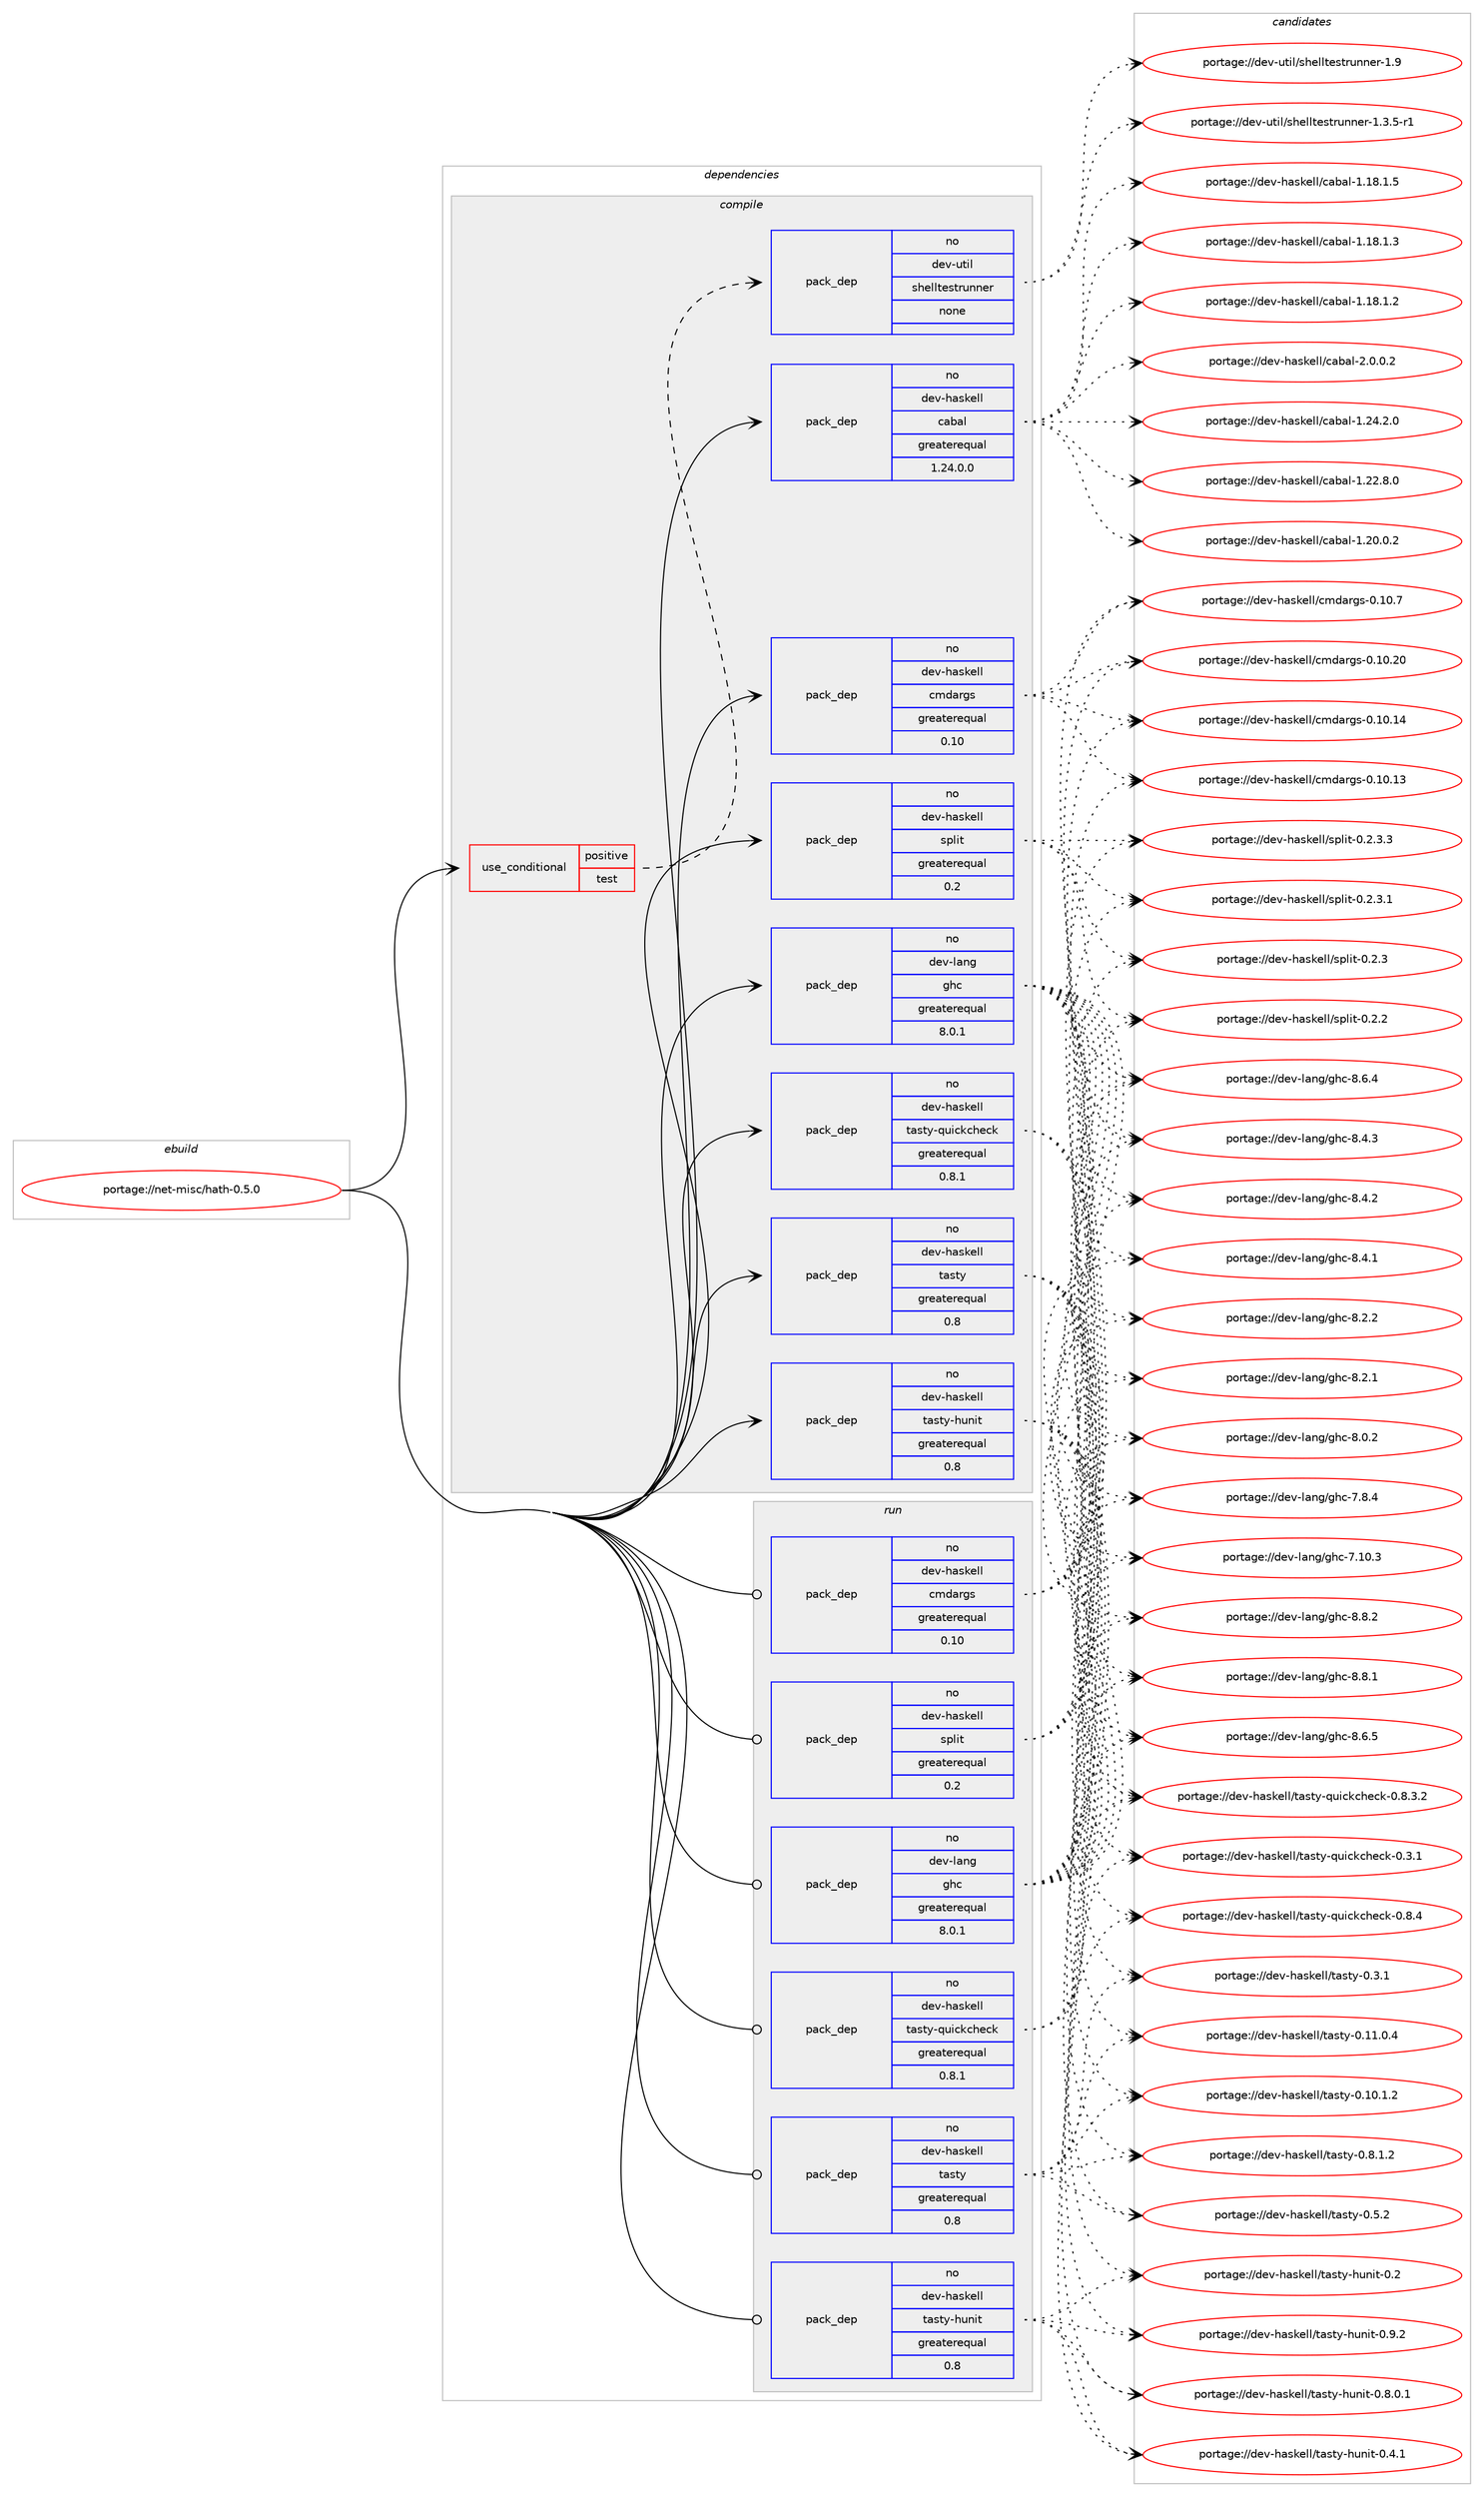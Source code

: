 digraph prolog {

# *************
# Graph options
# *************

newrank=true;
concentrate=true;
compound=true;
graph [rankdir=LR,fontname=Helvetica,fontsize=10,ranksep=1.5];#, ranksep=2.5, nodesep=0.2];
edge  [arrowhead=vee];
node  [fontname=Helvetica,fontsize=10];

# **********
# The ebuild
# **********

subgraph cluster_leftcol {
color=gray;
rank=same;
label=<<i>ebuild</i>>;
id [label="portage://net-misc/hath-0.5.0", color=red, width=4, href="../net-misc/hath-0.5.0.svg"];
}

# ****************
# The dependencies
# ****************

subgraph cluster_midcol {
color=gray;
label=<<i>dependencies</i>>;
subgraph cluster_compile {
fillcolor="#eeeeee";
style=filled;
label=<<i>compile</i>>;
subgraph cond9829 {
dependency52753 [label=<<TABLE BORDER="0" CELLBORDER="1" CELLSPACING="0" CELLPADDING="4"><TR><TD ROWSPAN="3" CELLPADDING="10">use_conditional</TD></TR><TR><TD>positive</TD></TR><TR><TD>test</TD></TR></TABLE>>, shape=none, color=red];
subgraph pack41849 {
dependency52754 [label=<<TABLE BORDER="0" CELLBORDER="1" CELLSPACING="0" CELLPADDING="4" WIDTH="220"><TR><TD ROWSPAN="6" CELLPADDING="30">pack_dep</TD></TR><TR><TD WIDTH="110">no</TD></TR><TR><TD>dev-util</TD></TR><TR><TD>shelltestrunner</TD></TR><TR><TD>none</TD></TR><TR><TD></TD></TR></TABLE>>, shape=none, color=blue];
}
dependency52753:e -> dependency52754:w [weight=20,style="dashed",arrowhead="vee"];
}
id:e -> dependency52753:w [weight=20,style="solid",arrowhead="vee"];
subgraph pack41850 {
dependency52755 [label=<<TABLE BORDER="0" CELLBORDER="1" CELLSPACING="0" CELLPADDING="4" WIDTH="220"><TR><TD ROWSPAN="6" CELLPADDING="30">pack_dep</TD></TR><TR><TD WIDTH="110">no</TD></TR><TR><TD>dev-haskell</TD></TR><TR><TD>cabal</TD></TR><TR><TD>greaterequal</TD></TR><TR><TD>1.24.0.0</TD></TR></TABLE>>, shape=none, color=blue];
}
id:e -> dependency52755:w [weight=20,style="solid",arrowhead="vee"];
subgraph pack41851 {
dependency52756 [label=<<TABLE BORDER="0" CELLBORDER="1" CELLSPACING="0" CELLPADDING="4" WIDTH="220"><TR><TD ROWSPAN="6" CELLPADDING="30">pack_dep</TD></TR><TR><TD WIDTH="110">no</TD></TR><TR><TD>dev-haskell</TD></TR><TR><TD>cmdargs</TD></TR><TR><TD>greaterequal</TD></TR><TR><TD>0.10</TD></TR></TABLE>>, shape=none, color=blue];
}
id:e -> dependency52756:w [weight=20,style="solid",arrowhead="vee"];
subgraph pack41852 {
dependency52757 [label=<<TABLE BORDER="0" CELLBORDER="1" CELLSPACING="0" CELLPADDING="4" WIDTH="220"><TR><TD ROWSPAN="6" CELLPADDING="30">pack_dep</TD></TR><TR><TD WIDTH="110">no</TD></TR><TR><TD>dev-haskell</TD></TR><TR><TD>split</TD></TR><TR><TD>greaterequal</TD></TR><TR><TD>0.2</TD></TR></TABLE>>, shape=none, color=blue];
}
id:e -> dependency52757:w [weight=20,style="solid",arrowhead="vee"];
subgraph pack41853 {
dependency52758 [label=<<TABLE BORDER="0" CELLBORDER="1" CELLSPACING="0" CELLPADDING="4" WIDTH="220"><TR><TD ROWSPAN="6" CELLPADDING="30">pack_dep</TD></TR><TR><TD WIDTH="110">no</TD></TR><TR><TD>dev-haskell</TD></TR><TR><TD>tasty</TD></TR><TR><TD>greaterequal</TD></TR><TR><TD>0.8</TD></TR></TABLE>>, shape=none, color=blue];
}
id:e -> dependency52758:w [weight=20,style="solid",arrowhead="vee"];
subgraph pack41854 {
dependency52759 [label=<<TABLE BORDER="0" CELLBORDER="1" CELLSPACING="0" CELLPADDING="4" WIDTH="220"><TR><TD ROWSPAN="6" CELLPADDING="30">pack_dep</TD></TR><TR><TD WIDTH="110">no</TD></TR><TR><TD>dev-haskell</TD></TR><TR><TD>tasty-hunit</TD></TR><TR><TD>greaterequal</TD></TR><TR><TD>0.8</TD></TR></TABLE>>, shape=none, color=blue];
}
id:e -> dependency52759:w [weight=20,style="solid",arrowhead="vee"];
subgraph pack41855 {
dependency52760 [label=<<TABLE BORDER="0" CELLBORDER="1" CELLSPACING="0" CELLPADDING="4" WIDTH="220"><TR><TD ROWSPAN="6" CELLPADDING="30">pack_dep</TD></TR><TR><TD WIDTH="110">no</TD></TR><TR><TD>dev-haskell</TD></TR><TR><TD>tasty-quickcheck</TD></TR><TR><TD>greaterequal</TD></TR><TR><TD>0.8.1</TD></TR></TABLE>>, shape=none, color=blue];
}
id:e -> dependency52760:w [weight=20,style="solid",arrowhead="vee"];
subgraph pack41856 {
dependency52761 [label=<<TABLE BORDER="0" CELLBORDER="1" CELLSPACING="0" CELLPADDING="4" WIDTH="220"><TR><TD ROWSPAN="6" CELLPADDING="30">pack_dep</TD></TR><TR><TD WIDTH="110">no</TD></TR><TR><TD>dev-lang</TD></TR><TR><TD>ghc</TD></TR><TR><TD>greaterequal</TD></TR><TR><TD>8.0.1</TD></TR></TABLE>>, shape=none, color=blue];
}
id:e -> dependency52761:w [weight=20,style="solid",arrowhead="vee"];
}
subgraph cluster_compileandrun {
fillcolor="#eeeeee";
style=filled;
label=<<i>compile and run</i>>;
}
subgraph cluster_run {
fillcolor="#eeeeee";
style=filled;
label=<<i>run</i>>;
subgraph pack41857 {
dependency52762 [label=<<TABLE BORDER="0" CELLBORDER="1" CELLSPACING="0" CELLPADDING="4" WIDTH="220"><TR><TD ROWSPAN="6" CELLPADDING="30">pack_dep</TD></TR><TR><TD WIDTH="110">no</TD></TR><TR><TD>dev-haskell</TD></TR><TR><TD>cmdargs</TD></TR><TR><TD>greaterequal</TD></TR><TR><TD>0.10</TD></TR></TABLE>>, shape=none, color=blue];
}
id:e -> dependency52762:w [weight=20,style="solid",arrowhead="odot"];
subgraph pack41858 {
dependency52763 [label=<<TABLE BORDER="0" CELLBORDER="1" CELLSPACING="0" CELLPADDING="4" WIDTH="220"><TR><TD ROWSPAN="6" CELLPADDING="30">pack_dep</TD></TR><TR><TD WIDTH="110">no</TD></TR><TR><TD>dev-haskell</TD></TR><TR><TD>split</TD></TR><TR><TD>greaterequal</TD></TR><TR><TD>0.2</TD></TR></TABLE>>, shape=none, color=blue];
}
id:e -> dependency52763:w [weight=20,style="solid",arrowhead="odot"];
subgraph pack41859 {
dependency52764 [label=<<TABLE BORDER="0" CELLBORDER="1" CELLSPACING="0" CELLPADDING="4" WIDTH="220"><TR><TD ROWSPAN="6" CELLPADDING="30">pack_dep</TD></TR><TR><TD WIDTH="110">no</TD></TR><TR><TD>dev-haskell</TD></TR><TR><TD>tasty</TD></TR><TR><TD>greaterequal</TD></TR><TR><TD>0.8</TD></TR></TABLE>>, shape=none, color=blue];
}
id:e -> dependency52764:w [weight=20,style="solid",arrowhead="odot"];
subgraph pack41860 {
dependency52765 [label=<<TABLE BORDER="0" CELLBORDER="1" CELLSPACING="0" CELLPADDING="4" WIDTH="220"><TR><TD ROWSPAN="6" CELLPADDING="30">pack_dep</TD></TR><TR><TD WIDTH="110">no</TD></TR><TR><TD>dev-haskell</TD></TR><TR><TD>tasty-hunit</TD></TR><TR><TD>greaterequal</TD></TR><TR><TD>0.8</TD></TR></TABLE>>, shape=none, color=blue];
}
id:e -> dependency52765:w [weight=20,style="solid",arrowhead="odot"];
subgraph pack41861 {
dependency52766 [label=<<TABLE BORDER="0" CELLBORDER="1" CELLSPACING="0" CELLPADDING="4" WIDTH="220"><TR><TD ROWSPAN="6" CELLPADDING="30">pack_dep</TD></TR><TR><TD WIDTH="110">no</TD></TR><TR><TD>dev-haskell</TD></TR><TR><TD>tasty-quickcheck</TD></TR><TR><TD>greaterequal</TD></TR><TR><TD>0.8.1</TD></TR></TABLE>>, shape=none, color=blue];
}
id:e -> dependency52766:w [weight=20,style="solid",arrowhead="odot"];
subgraph pack41862 {
dependency52767 [label=<<TABLE BORDER="0" CELLBORDER="1" CELLSPACING="0" CELLPADDING="4" WIDTH="220"><TR><TD ROWSPAN="6" CELLPADDING="30">pack_dep</TD></TR><TR><TD WIDTH="110">no</TD></TR><TR><TD>dev-lang</TD></TR><TR><TD>ghc</TD></TR><TR><TD>greaterequal</TD></TR><TR><TD>8.0.1</TD></TR></TABLE>>, shape=none, color=blue];
}
id:e -> dependency52767:w [weight=20,style="solid",arrowhead="odot"];
}
}

# **************
# The candidates
# **************

subgraph cluster_choices {
rank=same;
color=gray;
label=<<i>candidates</i>>;

subgraph choice41849 {
color=black;
nodesep=1;
choice100101118451171161051084711510410110810811610111511611411711011010111445494657 [label="portage://dev-util/shelltestrunner-1.9", color=red, width=4,href="../dev-util/shelltestrunner-1.9.svg"];
choice10010111845117116105108471151041011081081161011151161141171101101011144549465146534511449 [label="portage://dev-util/shelltestrunner-1.3.5-r1", color=red, width=4,href="../dev-util/shelltestrunner-1.3.5-r1.svg"];
dependency52754:e -> choice100101118451171161051084711510410110810811610111511611411711011010111445494657:w [style=dotted,weight="100"];
dependency52754:e -> choice10010111845117116105108471151041011081081161011151161141171101101011144549465146534511449:w [style=dotted,weight="100"];
}
subgraph choice41850 {
color=black;
nodesep=1;
choice100101118451049711510710110810847999798971084550464846484650 [label="portage://dev-haskell/cabal-2.0.0.2", color=red, width=4,href="../dev-haskell/cabal-2.0.0.2.svg"];
choice10010111845104971151071011081084799979897108454946505246504648 [label="portage://dev-haskell/cabal-1.24.2.0", color=red, width=4,href="../dev-haskell/cabal-1.24.2.0.svg"];
choice10010111845104971151071011081084799979897108454946505046564648 [label="portage://dev-haskell/cabal-1.22.8.0", color=red, width=4,href="../dev-haskell/cabal-1.22.8.0.svg"];
choice10010111845104971151071011081084799979897108454946504846484650 [label="portage://dev-haskell/cabal-1.20.0.2", color=red, width=4,href="../dev-haskell/cabal-1.20.0.2.svg"];
choice10010111845104971151071011081084799979897108454946495646494653 [label="portage://dev-haskell/cabal-1.18.1.5", color=red, width=4,href="../dev-haskell/cabal-1.18.1.5.svg"];
choice10010111845104971151071011081084799979897108454946495646494651 [label="portage://dev-haskell/cabal-1.18.1.3", color=red, width=4,href="../dev-haskell/cabal-1.18.1.3.svg"];
choice10010111845104971151071011081084799979897108454946495646494650 [label="portage://dev-haskell/cabal-1.18.1.2", color=red, width=4,href="../dev-haskell/cabal-1.18.1.2.svg"];
dependency52755:e -> choice100101118451049711510710110810847999798971084550464846484650:w [style=dotted,weight="100"];
dependency52755:e -> choice10010111845104971151071011081084799979897108454946505246504648:w [style=dotted,weight="100"];
dependency52755:e -> choice10010111845104971151071011081084799979897108454946505046564648:w [style=dotted,weight="100"];
dependency52755:e -> choice10010111845104971151071011081084799979897108454946504846484650:w [style=dotted,weight="100"];
dependency52755:e -> choice10010111845104971151071011081084799979897108454946495646494653:w [style=dotted,weight="100"];
dependency52755:e -> choice10010111845104971151071011081084799979897108454946495646494651:w [style=dotted,weight="100"];
dependency52755:e -> choice10010111845104971151071011081084799979897108454946495646494650:w [style=dotted,weight="100"];
}
subgraph choice41851 {
color=black;
nodesep=1;
choice100101118451049711510710110810847991091009711410311545484649484655 [label="portage://dev-haskell/cmdargs-0.10.7", color=red, width=4,href="../dev-haskell/cmdargs-0.10.7.svg"];
choice10010111845104971151071011081084799109100971141031154548464948465048 [label="portage://dev-haskell/cmdargs-0.10.20", color=red, width=4,href="../dev-haskell/cmdargs-0.10.20.svg"];
choice10010111845104971151071011081084799109100971141031154548464948464952 [label="portage://dev-haskell/cmdargs-0.10.14", color=red, width=4,href="../dev-haskell/cmdargs-0.10.14.svg"];
choice10010111845104971151071011081084799109100971141031154548464948464951 [label="portage://dev-haskell/cmdargs-0.10.13", color=red, width=4,href="../dev-haskell/cmdargs-0.10.13.svg"];
dependency52756:e -> choice100101118451049711510710110810847991091009711410311545484649484655:w [style=dotted,weight="100"];
dependency52756:e -> choice10010111845104971151071011081084799109100971141031154548464948465048:w [style=dotted,weight="100"];
dependency52756:e -> choice10010111845104971151071011081084799109100971141031154548464948464952:w [style=dotted,weight="100"];
dependency52756:e -> choice10010111845104971151071011081084799109100971141031154548464948464951:w [style=dotted,weight="100"];
}
subgraph choice41852 {
color=black;
nodesep=1;
choice1001011184510497115107101108108471151121081051164548465046514651 [label="portage://dev-haskell/split-0.2.3.3", color=red, width=4,href="../dev-haskell/split-0.2.3.3.svg"];
choice1001011184510497115107101108108471151121081051164548465046514649 [label="portage://dev-haskell/split-0.2.3.1", color=red, width=4,href="../dev-haskell/split-0.2.3.1.svg"];
choice100101118451049711510710110810847115112108105116454846504651 [label="portage://dev-haskell/split-0.2.3", color=red, width=4,href="../dev-haskell/split-0.2.3.svg"];
choice100101118451049711510710110810847115112108105116454846504650 [label="portage://dev-haskell/split-0.2.2", color=red, width=4,href="../dev-haskell/split-0.2.2.svg"];
dependency52757:e -> choice1001011184510497115107101108108471151121081051164548465046514651:w [style=dotted,weight="100"];
dependency52757:e -> choice1001011184510497115107101108108471151121081051164548465046514649:w [style=dotted,weight="100"];
dependency52757:e -> choice100101118451049711510710110810847115112108105116454846504651:w [style=dotted,weight="100"];
dependency52757:e -> choice100101118451049711510710110810847115112108105116454846504650:w [style=dotted,weight="100"];
}
subgraph choice41853 {
color=black;
nodesep=1;
choice100101118451049711510710110810847116971151161214548465646494650 [label="portage://dev-haskell/tasty-0.8.1.2", color=red, width=4,href="../dev-haskell/tasty-0.8.1.2.svg"];
choice10010111845104971151071011081084711697115116121454846534650 [label="portage://dev-haskell/tasty-0.5.2", color=red, width=4,href="../dev-haskell/tasty-0.5.2.svg"];
choice10010111845104971151071011081084711697115116121454846514649 [label="portage://dev-haskell/tasty-0.3.1", color=red, width=4,href="../dev-haskell/tasty-0.3.1.svg"];
choice10010111845104971151071011081084711697115116121454846494946484652 [label="portage://dev-haskell/tasty-0.11.0.4", color=red, width=4,href="../dev-haskell/tasty-0.11.0.4.svg"];
choice10010111845104971151071011081084711697115116121454846494846494650 [label="portage://dev-haskell/tasty-0.10.1.2", color=red, width=4,href="../dev-haskell/tasty-0.10.1.2.svg"];
dependency52758:e -> choice100101118451049711510710110810847116971151161214548465646494650:w [style=dotted,weight="100"];
dependency52758:e -> choice10010111845104971151071011081084711697115116121454846534650:w [style=dotted,weight="100"];
dependency52758:e -> choice10010111845104971151071011081084711697115116121454846514649:w [style=dotted,weight="100"];
dependency52758:e -> choice10010111845104971151071011081084711697115116121454846494946484652:w [style=dotted,weight="100"];
dependency52758:e -> choice10010111845104971151071011081084711697115116121454846494846494650:w [style=dotted,weight="100"];
}
subgraph choice41854 {
color=black;
nodesep=1;
choice1001011184510497115107101108108471169711511612145104117110105116454846574650 [label="portage://dev-haskell/tasty-hunit-0.9.2", color=red, width=4,href="../dev-haskell/tasty-hunit-0.9.2.svg"];
choice10010111845104971151071011081084711697115116121451041171101051164548465646484649 [label="portage://dev-haskell/tasty-hunit-0.8.0.1", color=red, width=4,href="../dev-haskell/tasty-hunit-0.8.0.1.svg"];
choice1001011184510497115107101108108471169711511612145104117110105116454846524649 [label="portage://dev-haskell/tasty-hunit-0.4.1", color=red, width=4,href="../dev-haskell/tasty-hunit-0.4.1.svg"];
choice100101118451049711510710110810847116971151161214510411711010511645484650 [label="portage://dev-haskell/tasty-hunit-0.2", color=red, width=4,href="../dev-haskell/tasty-hunit-0.2.svg"];
dependency52759:e -> choice1001011184510497115107101108108471169711511612145104117110105116454846574650:w [style=dotted,weight="100"];
dependency52759:e -> choice10010111845104971151071011081084711697115116121451041171101051164548465646484649:w [style=dotted,weight="100"];
dependency52759:e -> choice1001011184510497115107101108108471169711511612145104117110105116454846524649:w [style=dotted,weight="100"];
dependency52759:e -> choice100101118451049711510710110810847116971151161214510411711010511645484650:w [style=dotted,weight="100"];
}
subgraph choice41855 {
color=black;
nodesep=1;
choice1001011184510497115107101108108471169711511612145113117105991079910410199107454846564652 [label="portage://dev-haskell/tasty-quickcheck-0.8.4", color=red, width=4,href="../dev-haskell/tasty-quickcheck-0.8.4.svg"];
choice10010111845104971151071011081084711697115116121451131171059910799104101991074548465646514650 [label="portage://dev-haskell/tasty-quickcheck-0.8.3.2", color=red, width=4,href="../dev-haskell/tasty-quickcheck-0.8.3.2.svg"];
choice1001011184510497115107101108108471169711511612145113117105991079910410199107454846514649 [label="portage://dev-haskell/tasty-quickcheck-0.3.1", color=red, width=4,href="../dev-haskell/tasty-quickcheck-0.3.1.svg"];
dependency52760:e -> choice1001011184510497115107101108108471169711511612145113117105991079910410199107454846564652:w [style=dotted,weight="100"];
dependency52760:e -> choice10010111845104971151071011081084711697115116121451131171059910799104101991074548465646514650:w [style=dotted,weight="100"];
dependency52760:e -> choice1001011184510497115107101108108471169711511612145113117105991079910410199107454846514649:w [style=dotted,weight="100"];
}
subgraph choice41856 {
color=black;
nodesep=1;
choice10010111845108971101034710310499455646564650 [label="portage://dev-lang/ghc-8.8.2", color=red, width=4,href="../dev-lang/ghc-8.8.2.svg"];
choice10010111845108971101034710310499455646564649 [label="portage://dev-lang/ghc-8.8.1", color=red, width=4,href="../dev-lang/ghc-8.8.1.svg"];
choice10010111845108971101034710310499455646544653 [label="portage://dev-lang/ghc-8.6.5", color=red, width=4,href="../dev-lang/ghc-8.6.5.svg"];
choice10010111845108971101034710310499455646544652 [label="portage://dev-lang/ghc-8.6.4", color=red, width=4,href="../dev-lang/ghc-8.6.4.svg"];
choice10010111845108971101034710310499455646524651 [label="portage://dev-lang/ghc-8.4.3", color=red, width=4,href="../dev-lang/ghc-8.4.3.svg"];
choice10010111845108971101034710310499455646524650 [label="portage://dev-lang/ghc-8.4.2", color=red, width=4,href="../dev-lang/ghc-8.4.2.svg"];
choice10010111845108971101034710310499455646524649 [label="portage://dev-lang/ghc-8.4.1", color=red, width=4,href="../dev-lang/ghc-8.4.1.svg"];
choice10010111845108971101034710310499455646504650 [label="portage://dev-lang/ghc-8.2.2", color=red, width=4,href="../dev-lang/ghc-8.2.2.svg"];
choice10010111845108971101034710310499455646504649 [label="portage://dev-lang/ghc-8.2.1", color=red, width=4,href="../dev-lang/ghc-8.2.1.svg"];
choice10010111845108971101034710310499455646484650 [label="portage://dev-lang/ghc-8.0.2", color=red, width=4,href="../dev-lang/ghc-8.0.2.svg"];
choice10010111845108971101034710310499455546564652 [label="portage://dev-lang/ghc-7.8.4", color=red, width=4,href="../dev-lang/ghc-7.8.4.svg"];
choice1001011184510897110103471031049945554649484651 [label="portage://dev-lang/ghc-7.10.3", color=red, width=4,href="../dev-lang/ghc-7.10.3.svg"];
dependency52761:e -> choice10010111845108971101034710310499455646564650:w [style=dotted,weight="100"];
dependency52761:e -> choice10010111845108971101034710310499455646564649:w [style=dotted,weight="100"];
dependency52761:e -> choice10010111845108971101034710310499455646544653:w [style=dotted,weight="100"];
dependency52761:e -> choice10010111845108971101034710310499455646544652:w [style=dotted,weight="100"];
dependency52761:e -> choice10010111845108971101034710310499455646524651:w [style=dotted,weight="100"];
dependency52761:e -> choice10010111845108971101034710310499455646524650:w [style=dotted,weight="100"];
dependency52761:e -> choice10010111845108971101034710310499455646524649:w [style=dotted,weight="100"];
dependency52761:e -> choice10010111845108971101034710310499455646504650:w [style=dotted,weight="100"];
dependency52761:e -> choice10010111845108971101034710310499455646504649:w [style=dotted,weight="100"];
dependency52761:e -> choice10010111845108971101034710310499455646484650:w [style=dotted,weight="100"];
dependency52761:e -> choice10010111845108971101034710310499455546564652:w [style=dotted,weight="100"];
dependency52761:e -> choice1001011184510897110103471031049945554649484651:w [style=dotted,weight="100"];
}
subgraph choice41857 {
color=black;
nodesep=1;
choice100101118451049711510710110810847991091009711410311545484649484655 [label="portage://dev-haskell/cmdargs-0.10.7", color=red, width=4,href="../dev-haskell/cmdargs-0.10.7.svg"];
choice10010111845104971151071011081084799109100971141031154548464948465048 [label="portage://dev-haskell/cmdargs-0.10.20", color=red, width=4,href="../dev-haskell/cmdargs-0.10.20.svg"];
choice10010111845104971151071011081084799109100971141031154548464948464952 [label="portage://dev-haskell/cmdargs-0.10.14", color=red, width=4,href="../dev-haskell/cmdargs-0.10.14.svg"];
choice10010111845104971151071011081084799109100971141031154548464948464951 [label="portage://dev-haskell/cmdargs-0.10.13", color=red, width=4,href="../dev-haskell/cmdargs-0.10.13.svg"];
dependency52762:e -> choice100101118451049711510710110810847991091009711410311545484649484655:w [style=dotted,weight="100"];
dependency52762:e -> choice10010111845104971151071011081084799109100971141031154548464948465048:w [style=dotted,weight="100"];
dependency52762:e -> choice10010111845104971151071011081084799109100971141031154548464948464952:w [style=dotted,weight="100"];
dependency52762:e -> choice10010111845104971151071011081084799109100971141031154548464948464951:w [style=dotted,weight="100"];
}
subgraph choice41858 {
color=black;
nodesep=1;
choice1001011184510497115107101108108471151121081051164548465046514651 [label="portage://dev-haskell/split-0.2.3.3", color=red, width=4,href="../dev-haskell/split-0.2.3.3.svg"];
choice1001011184510497115107101108108471151121081051164548465046514649 [label="portage://dev-haskell/split-0.2.3.1", color=red, width=4,href="../dev-haskell/split-0.2.3.1.svg"];
choice100101118451049711510710110810847115112108105116454846504651 [label="portage://dev-haskell/split-0.2.3", color=red, width=4,href="../dev-haskell/split-0.2.3.svg"];
choice100101118451049711510710110810847115112108105116454846504650 [label="portage://dev-haskell/split-0.2.2", color=red, width=4,href="../dev-haskell/split-0.2.2.svg"];
dependency52763:e -> choice1001011184510497115107101108108471151121081051164548465046514651:w [style=dotted,weight="100"];
dependency52763:e -> choice1001011184510497115107101108108471151121081051164548465046514649:w [style=dotted,weight="100"];
dependency52763:e -> choice100101118451049711510710110810847115112108105116454846504651:w [style=dotted,weight="100"];
dependency52763:e -> choice100101118451049711510710110810847115112108105116454846504650:w [style=dotted,weight="100"];
}
subgraph choice41859 {
color=black;
nodesep=1;
choice100101118451049711510710110810847116971151161214548465646494650 [label="portage://dev-haskell/tasty-0.8.1.2", color=red, width=4,href="../dev-haskell/tasty-0.8.1.2.svg"];
choice10010111845104971151071011081084711697115116121454846534650 [label="portage://dev-haskell/tasty-0.5.2", color=red, width=4,href="../dev-haskell/tasty-0.5.2.svg"];
choice10010111845104971151071011081084711697115116121454846514649 [label="portage://dev-haskell/tasty-0.3.1", color=red, width=4,href="../dev-haskell/tasty-0.3.1.svg"];
choice10010111845104971151071011081084711697115116121454846494946484652 [label="portage://dev-haskell/tasty-0.11.0.4", color=red, width=4,href="../dev-haskell/tasty-0.11.0.4.svg"];
choice10010111845104971151071011081084711697115116121454846494846494650 [label="portage://dev-haskell/tasty-0.10.1.2", color=red, width=4,href="../dev-haskell/tasty-0.10.1.2.svg"];
dependency52764:e -> choice100101118451049711510710110810847116971151161214548465646494650:w [style=dotted,weight="100"];
dependency52764:e -> choice10010111845104971151071011081084711697115116121454846534650:w [style=dotted,weight="100"];
dependency52764:e -> choice10010111845104971151071011081084711697115116121454846514649:w [style=dotted,weight="100"];
dependency52764:e -> choice10010111845104971151071011081084711697115116121454846494946484652:w [style=dotted,weight="100"];
dependency52764:e -> choice10010111845104971151071011081084711697115116121454846494846494650:w [style=dotted,weight="100"];
}
subgraph choice41860 {
color=black;
nodesep=1;
choice1001011184510497115107101108108471169711511612145104117110105116454846574650 [label="portage://dev-haskell/tasty-hunit-0.9.2", color=red, width=4,href="../dev-haskell/tasty-hunit-0.9.2.svg"];
choice10010111845104971151071011081084711697115116121451041171101051164548465646484649 [label="portage://dev-haskell/tasty-hunit-0.8.0.1", color=red, width=4,href="../dev-haskell/tasty-hunit-0.8.0.1.svg"];
choice1001011184510497115107101108108471169711511612145104117110105116454846524649 [label="portage://dev-haskell/tasty-hunit-0.4.1", color=red, width=4,href="../dev-haskell/tasty-hunit-0.4.1.svg"];
choice100101118451049711510710110810847116971151161214510411711010511645484650 [label="portage://dev-haskell/tasty-hunit-0.2", color=red, width=4,href="../dev-haskell/tasty-hunit-0.2.svg"];
dependency52765:e -> choice1001011184510497115107101108108471169711511612145104117110105116454846574650:w [style=dotted,weight="100"];
dependency52765:e -> choice10010111845104971151071011081084711697115116121451041171101051164548465646484649:w [style=dotted,weight="100"];
dependency52765:e -> choice1001011184510497115107101108108471169711511612145104117110105116454846524649:w [style=dotted,weight="100"];
dependency52765:e -> choice100101118451049711510710110810847116971151161214510411711010511645484650:w [style=dotted,weight="100"];
}
subgraph choice41861 {
color=black;
nodesep=1;
choice1001011184510497115107101108108471169711511612145113117105991079910410199107454846564652 [label="portage://dev-haskell/tasty-quickcheck-0.8.4", color=red, width=4,href="../dev-haskell/tasty-quickcheck-0.8.4.svg"];
choice10010111845104971151071011081084711697115116121451131171059910799104101991074548465646514650 [label="portage://dev-haskell/tasty-quickcheck-0.8.3.2", color=red, width=4,href="../dev-haskell/tasty-quickcheck-0.8.3.2.svg"];
choice1001011184510497115107101108108471169711511612145113117105991079910410199107454846514649 [label="portage://dev-haskell/tasty-quickcheck-0.3.1", color=red, width=4,href="../dev-haskell/tasty-quickcheck-0.3.1.svg"];
dependency52766:e -> choice1001011184510497115107101108108471169711511612145113117105991079910410199107454846564652:w [style=dotted,weight="100"];
dependency52766:e -> choice10010111845104971151071011081084711697115116121451131171059910799104101991074548465646514650:w [style=dotted,weight="100"];
dependency52766:e -> choice1001011184510497115107101108108471169711511612145113117105991079910410199107454846514649:w [style=dotted,weight="100"];
}
subgraph choice41862 {
color=black;
nodesep=1;
choice10010111845108971101034710310499455646564650 [label="portage://dev-lang/ghc-8.8.2", color=red, width=4,href="../dev-lang/ghc-8.8.2.svg"];
choice10010111845108971101034710310499455646564649 [label="portage://dev-lang/ghc-8.8.1", color=red, width=4,href="../dev-lang/ghc-8.8.1.svg"];
choice10010111845108971101034710310499455646544653 [label="portage://dev-lang/ghc-8.6.5", color=red, width=4,href="../dev-lang/ghc-8.6.5.svg"];
choice10010111845108971101034710310499455646544652 [label="portage://dev-lang/ghc-8.6.4", color=red, width=4,href="../dev-lang/ghc-8.6.4.svg"];
choice10010111845108971101034710310499455646524651 [label="portage://dev-lang/ghc-8.4.3", color=red, width=4,href="../dev-lang/ghc-8.4.3.svg"];
choice10010111845108971101034710310499455646524650 [label="portage://dev-lang/ghc-8.4.2", color=red, width=4,href="../dev-lang/ghc-8.4.2.svg"];
choice10010111845108971101034710310499455646524649 [label="portage://dev-lang/ghc-8.4.1", color=red, width=4,href="../dev-lang/ghc-8.4.1.svg"];
choice10010111845108971101034710310499455646504650 [label="portage://dev-lang/ghc-8.2.2", color=red, width=4,href="../dev-lang/ghc-8.2.2.svg"];
choice10010111845108971101034710310499455646504649 [label="portage://dev-lang/ghc-8.2.1", color=red, width=4,href="../dev-lang/ghc-8.2.1.svg"];
choice10010111845108971101034710310499455646484650 [label="portage://dev-lang/ghc-8.0.2", color=red, width=4,href="../dev-lang/ghc-8.0.2.svg"];
choice10010111845108971101034710310499455546564652 [label="portage://dev-lang/ghc-7.8.4", color=red, width=4,href="../dev-lang/ghc-7.8.4.svg"];
choice1001011184510897110103471031049945554649484651 [label="portage://dev-lang/ghc-7.10.3", color=red, width=4,href="../dev-lang/ghc-7.10.3.svg"];
dependency52767:e -> choice10010111845108971101034710310499455646564650:w [style=dotted,weight="100"];
dependency52767:e -> choice10010111845108971101034710310499455646564649:w [style=dotted,weight="100"];
dependency52767:e -> choice10010111845108971101034710310499455646544653:w [style=dotted,weight="100"];
dependency52767:e -> choice10010111845108971101034710310499455646544652:w [style=dotted,weight="100"];
dependency52767:e -> choice10010111845108971101034710310499455646524651:w [style=dotted,weight="100"];
dependency52767:e -> choice10010111845108971101034710310499455646524650:w [style=dotted,weight="100"];
dependency52767:e -> choice10010111845108971101034710310499455646524649:w [style=dotted,weight="100"];
dependency52767:e -> choice10010111845108971101034710310499455646504650:w [style=dotted,weight="100"];
dependency52767:e -> choice10010111845108971101034710310499455646504649:w [style=dotted,weight="100"];
dependency52767:e -> choice10010111845108971101034710310499455646484650:w [style=dotted,weight="100"];
dependency52767:e -> choice10010111845108971101034710310499455546564652:w [style=dotted,weight="100"];
dependency52767:e -> choice1001011184510897110103471031049945554649484651:w [style=dotted,weight="100"];
}
}

}
